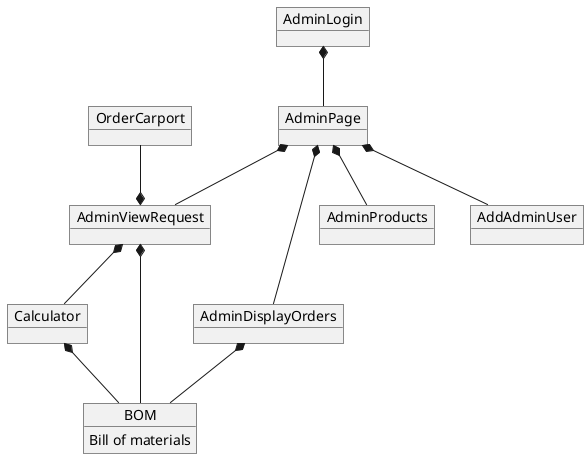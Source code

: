 @startuml
'https://plantuml.com/object-diagram

object AdminPage
object AdminLogin
object AdminViewRequest
object AdminDisplayOrders
object AdminProducts
object AddAdminUser
object Calculator
object BOM{
Bill of materials
}
object OrderCarport


AdminLogin *-- AdminPage
AdminPage *-- AdminViewRequest
AdminPage *-- AdminDisplayOrders
AdminPage *-- AdminProducts
AdminPage *-- AddAdminUser
AdminViewRequest *-- Calculator
AdminViewRequest *-- BOM
Calculator *-- BOM
AdminDisplayOrders *-- BOM

OrderCarport --* AdminViewRequest
@enduml
